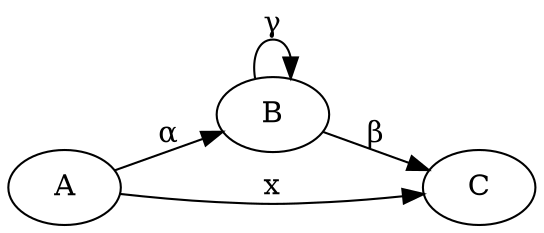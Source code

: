 digraph dfa_re {
    rankdir=LR;

    A -> B [label="α"];
    B -> B [label="γ"];
    B -> C [label="β"];
    A -> C [label="x"];
}
